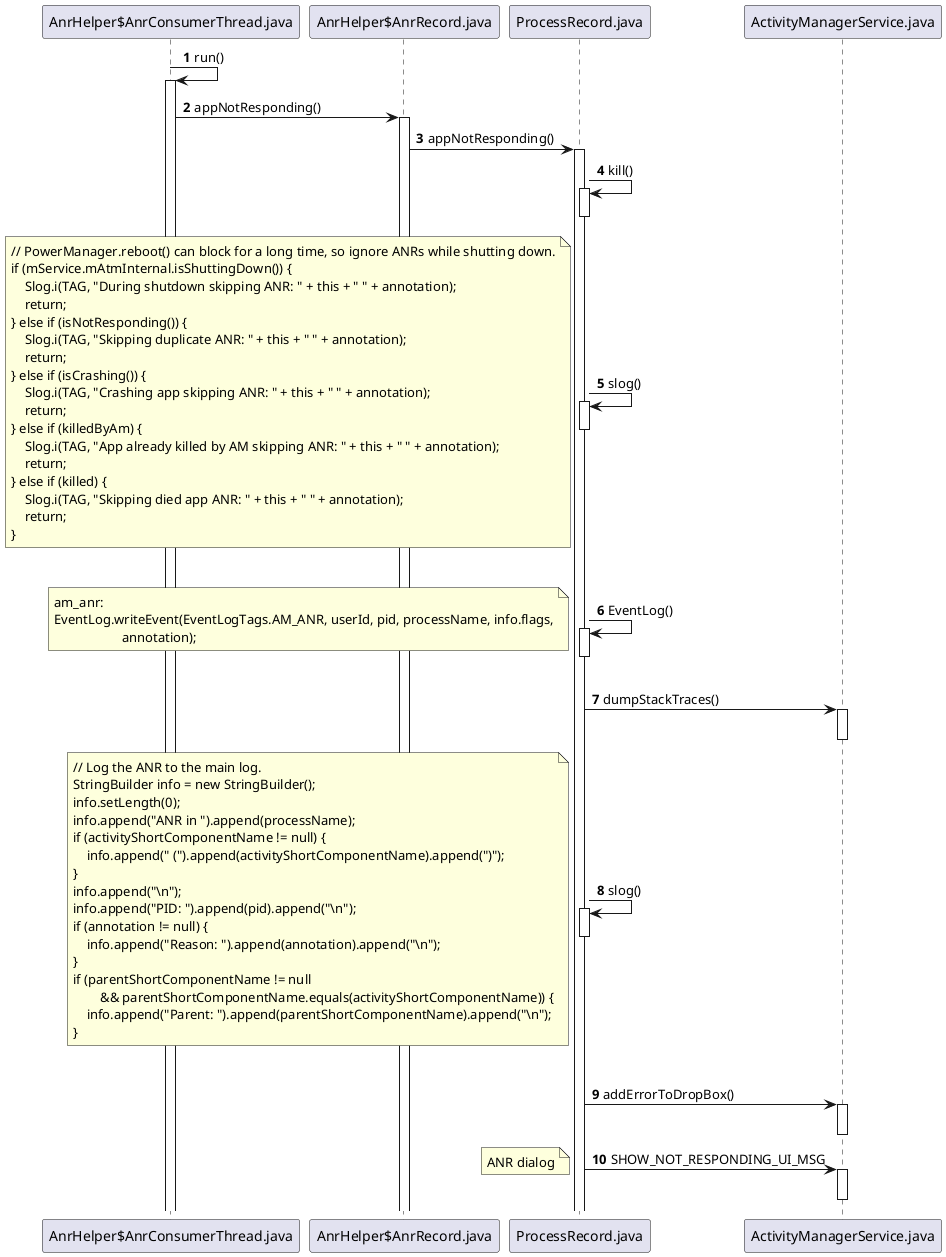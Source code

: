 @startuml
'https://plantuml.com/sequence-diagram

autonumber

"AnrHelper$AnrConsumerThread.java" -> "AnrHelper$AnrConsumerThread.java":run()
activate "AnrHelper$AnrConsumerThread.java"
"AnrHelper$AnrConsumerThread.java" -> "AnrHelper$AnrRecord.java":appNotResponding()
activate "AnrHelper$AnrRecord.java"
"AnrHelper$AnrRecord.java" -> ProcessRecord.java:appNotResponding()
activate ProcessRecord.java
ProcessRecord.java -> ProcessRecord.java:kill()
activate ProcessRecord.java
deactivate ProcessRecord.java
ProcessRecord.java -> ProcessRecord.java:slog()
activate ProcessRecord.java
deactivate ProcessRecord.java
note left
            // PowerManager.reboot() can block for a long time, so ignore ANRs while shutting down.
            if (mService.mAtmInternal.isShuttingDown()) {
                Slog.i(TAG, "During shutdown skipping ANR: " + this + " " + annotation);
                return;
            } else if (isNotResponding()) {
                Slog.i(TAG, "Skipping duplicate ANR: " + this + " " + annotation);
                return;
            } else if (isCrashing()) {
                Slog.i(TAG, "Crashing app skipping ANR: " + this + " " + annotation);
                return;
            } else if (killedByAm) {
                Slog.i(TAG, "App already killed by AM skipping ANR: " + this + " " + annotation);
                return;
            } else if (killed) {
                Slog.i(TAG, "Skipping died app ANR: " + this + " " + annotation);
                return;
            }
end note
ProcessRecord.java -> ProcessRecord.java:EventLog()
note left
am_anr:
EventLog.writeEvent(EventLogTags.AM_ANR, userId, pid, processName, info.flags,
                    annotation);
end note
activate ProcessRecord.java
deactivate ProcessRecord.java
ProcessRecord.java -> ActivityManagerService.java:dumpStackTraces()
activate ActivityManagerService.java
deactivate ActivityManagerService.java
ProcessRecord.java -> ProcessRecord.java:slog()
activate ProcessRecord.java
deactivate ProcessRecord.java
note left
        // Log the ANR to the main log.
        StringBuilder info = new StringBuilder();
        info.setLength(0);
        info.append("ANR in ").append(processName);
        if (activityShortComponentName != null) {
            info.append(" (").append(activityShortComponentName).append(")");
        }
        info.append("\n");
        info.append("PID: ").append(pid).append("\n");
        if (annotation != null) {
            info.append("Reason: ").append(annotation).append("\n");
        }
        if (parentShortComponentName != null
                && parentShortComponentName.equals(activityShortComponentName)) {
            info.append("Parent: ").append(parentShortComponentName).append("\n");
        }
end note

ProcessRecord.java -> ActivityManagerService.java:addErrorToDropBox()
activate ActivityManagerService.java
deactivate ActivityManagerService.java
ProcessRecord.java -> ActivityManagerService.java:SHOW_NOT_RESPONDING_UI_MSG
activate ActivityManagerService.java
deactivate ActivityManagerService.java
note left
ANR dialog
end note

@enduml